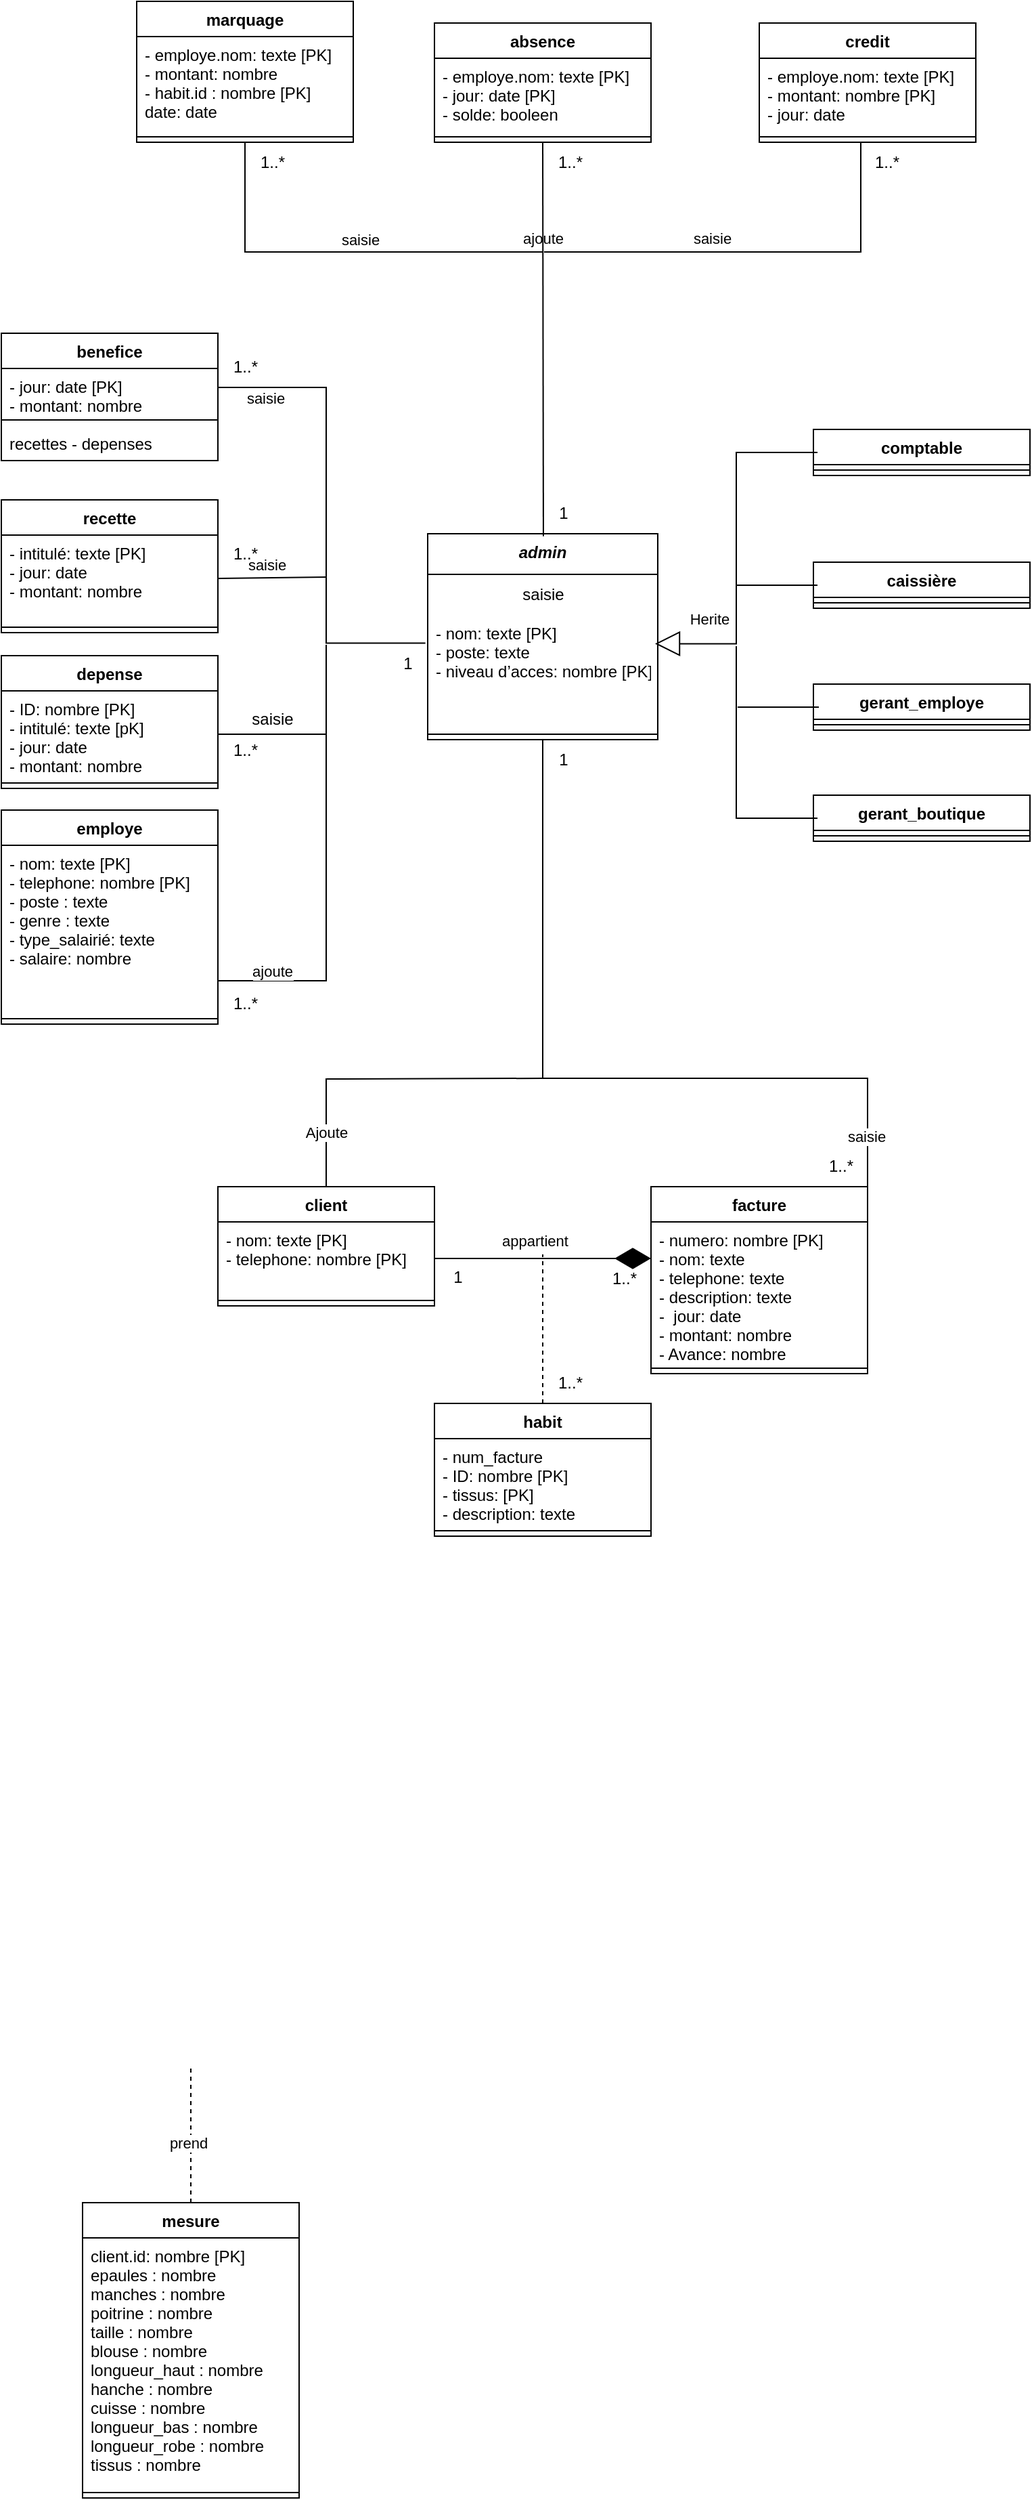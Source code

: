 <mxfile version="20.3.6" type="github"><diagram id="QCyq1W78da4xcTkChPyQ" name="Page-1"><mxGraphModel dx="1351" dy="921" grid="1" gridSize="10" guides="1" tooltips="1" connect="1" arrows="1" fold="1" page="1" pageScale="1" pageWidth="827" pageHeight="1169" math="0" shadow="0"><root><mxCell id="0"/><mxCell id="1" parent="0"/><mxCell id="_TaX_xxzgljEzu_Q7fat-3" value="comptable" style="swimlane;fontStyle=1;align=center;verticalAlign=top;childLayout=stackLayout;horizontal=1;startSize=26;horizontalStack=0;resizeParent=1;resizeParentMax=0;resizeLast=0;collapsible=1;marginBottom=0;" vertex="1" parent="1"><mxGeometry x="640" y="401" width="160" height="34" as="geometry"/></mxCell><mxCell id="_TaX_xxzgljEzu_Q7fat-5" value="" style="line;strokeWidth=1;fillColor=none;align=left;verticalAlign=middle;spacingTop=-1;spacingLeft=3;spacingRight=3;rotatable=0;labelPosition=right;points=[];portConstraint=eastwest;strokeColor=inherit;" vertex="1" parent="_TaX_xxzgljEzu_Q7fat-3"><mxGeometry y="26" width="160" height="8" as="geometry"/></mxCell><mxCell id="_TaX_xxzgljEzu_Q7fat-11" value="caissière" style="swimlane;fontStyle=1;align=center;verticalAlign=top;childLayout=stackLayout;horizontal=1;startSize=26;horizontalStack=0;resizeParent=1;resizeParentMax=0;resizeLast=0;collapsible=1;marginBottom=0;" vertex="1" parent="1"><mxGeometry x="640" y="499" width="160" height="34" as="geometry"/></mxCell><mxCell id="_TaX_xxzgljEzu_Q7fat-13" value="" style="line;strokeWidth=1;fillColor=none;align=left;verticalAlign=middle;spacingTop=-1;spacingLeft=3;spacingRight=3;rotatable=0;labelPosition=right;points=[];portConstraint=eastwest;strokeColor=inherit;" vertex="1" parent="_TaX_xxzgljEzu_Q7fat-11"><mxGeometry y="26" width="160" height="8" as="geometry"/></mxCell><mxCell id="_TaX_xxzgljEzu_Q7fat-15" value="gerant_boutique" style="swimlane;fontStyle=1;align=center;verticalAlign=top;childLayout=stackLayout;horizontal=1;startSize=26;horizontalStack=0;resizeParent=1;resizeParentMax=0;resizeLast=0;collapsible=1;marginBottom=0;" vertex="1" parent="1"><mxGeometry x="640" y="671" width="160" height="34" as="geometry"/></mxCell><mxCell id="_TaX_xxzgljEzu_Q7fat-17" value="" style="line;strokeWidth=1;fillColor=none;align=left;verticalAlign=middle;spacingTop=-1;spacingLeft=3;spacingRight=3;rotatable=0;labelPosition=right;points=[];portConstraint=eastwest;strokeColor=inherit;" vertex="1" parent="_TaX_xxzgljEzu_Q7fat-15"><mxGeometry y="26" width="160" height="8" as="geometry"/></mxCell><mxCell id="_TaX_xxzgljEzu_Q7fat-7" value="gerant_employe" style="swimlane;fontStyle=1;align=center;verticalAlign=top;childLayout=stackLayout;horizontal=1;startSize=26;horizontalStack=0;resizeParent=1;resizeParentMax=0;resizeLast=0;collapsible=1;marginBottom=0;" vertex="1" parent="1"><mxGeometry x="640" y="589" width="160" height="34" as="geometry"/></mxCell><mxCell id="_TaX_xxzgljEzu_Q7fat-9" value="" style="line;strokeWidth=1;fillColor=none;align=left;verticalAlign=middle;spacingTop=-1;spacingLeft=3;spacingRight=3;rotatable=0;labelPosition=right;points=[];portConstraint=eastwest;strokeColor=inherit;" vertex="1" parent="_TaX_xxzgljEzu_Q7fat-7"><mxGeometry y="26" width="160" height="8" as="geometry"/></mxCell><mxCell id="_TaX_xxzgljEzu_Q7fat-19" value="admin" style="swimlane;fontStyle=3;align=center;verticalAlign=top;childLayout=stackLayout;horizontal=1;startSize=30;horizontalStack=0;resizeParent=1;resizeParentMax=0;resizeLast=0;collapsible=1;marginBottom=0;" vertex="1" parent="1"><mxGeometry x="355" y="478" width="170" height="152" as="geometry"/></mxCell><mxCell id="_TaX_xxzgljEzu_Q7fat-108" value="saisie" style="text;html=1;align=center;verticalAlign=middle;resizable=0;points=[];autosize=1;strokeColor=none;fillColor=none;" vertex="1" parent="_TaX_xxzgljEzu_Q7fat-19"><mxGeometry y="30" width="170" height="30" as="geometry"/></mxCell><mxCell id="_TaX_xxzgljEzu_Q7fat-20" value="- nom: texte [PK]&#10;- poste: texte&#10;&#9;- niveau d’acces: nombre [PK]" style="text;strokeColor=none;fillColor=none;align=left;verticalAlign=top;spacingLeft=4;spacingRight=4;overflow=hidden;rotatable=0;points=[[0,0.5],[1,0.5]];portConstraint=eastwest;" vertex="1" parent="_TaX_xxzgljEzu_Q7fat-19"><mxGeometry y="60" width="170" height="84" as="geometry"/></mxCell><mxCell id="_TaX_xxzgljEzu_Q7fat-21" value="" style="line;strokeWidth=1;fillColor=none;align=left;verticalAlign=middle;spacingTop=-1;spacingLeft=3;spacingRight=3;rotatable=0;labelPosition=right;points=[];portConstraint=eastwest;strokeColor=inherit;" vertex="1" parent="_TaX_xxzgljEzu_Q7fat-19"><mxGeometry y="144" width="170" height="8" as="geometry"/></mxCell><mxCell id="_TaX_xxzgljEzu_Q7fat-23" value="facture" style="swimlane;fontStyle=1;align=center;verticalAlign=top;childLayout=stackLayout;horizontal=1;startSize=26;horizontalStack=0;resizeParent=1;resizeParentMax=0;resizeLast=0;collapsible=1;marginBottom=0;" vertex="1" parent="1"><mxGeometry x="520" y="960" width="160" height="138" as="geometry"/></mxCell><mxCell id="_TaX_xxzgljEzu_Q7fat-24" value="- numero: nombre [PK]&#10;- nom: texte&#10;- telephone: texte&#10;- description: texte&#10;-  jour: date&#10;&#9;- montant: nombre&#10;&#9;- Avance: nombre&#10;" style="text;strokeColor=none;fillColor=none;align=left;verticalAlign=top;spacingLeft=4;spacingRight=4;overflow=hidden;rotatable=0;points=[[0,0.5],[1,0.5]];portConstraint=eastwest;" vertex="1" parent="_TaX_xxzgljEzu_Q7fat-23"><mxGeometry y="26" width="160" height="104" as="geometry"/></mxCell><mxCell id="_TaX_xxzgljEzu_Q7fat-25" value="" style="line;strokeWidth=1;fillColor=none;align=left;verticalAlign=middle;spacingTop=-1;spacingLeft=3;spacingRight=3;rotatable=0;labelPosition=right;points=[];portConstraint=eastwest;strokeColor=inherit;" vertex="1" parent="_TaX_xxzgljEzu_Q7fat-23"><mxGeometry y="130" width="160" height="8" as="geometry"/></mxCell><mxCell id="_TaX_xxzgljEzu_Q7fat-27" value="client" style="swimlane;fontStyle=1;align=center;verticalAlign=top;childLayout=stackLayout;horizontal=1;startSize=26;horizontalStack=0;resizeParent=1;resizeParentMax=0;resizeLast=0;collapsible=1;marginBottom=0;" vertex="1" parent="1"><mxGeometry x="200" y="960" width="160" height="88" as="geometry"/></mxCell><mxCell id="_TaX_xxzgljEzu_Q7fat-28" value="- nom: texte [PK]&#10;- telephone: nombre [PK]" style="text;strokeColor=none;fillColor=none;align=left;verticalAlign=top;spacingLeft=4;spacingRight=4;overflow=hidden;rotatable=0;points=[[0,0.5],[1,0.5]];portConstraint=eastwest;" vertex="1" parent="_TaX_xxzgljEzu_Q7fat-27"><mxGeometry y="26" width="160" height="54" as="geometry"/></mxCell><mxCell id="_TaX_xxzgljEzu_Q7fat-29" value="" style="line;strokeWidth=1;fillColor=none;align=left;verticalAlign=middle;spacingTop=-1;spacingLeft=3;spacingRight=3;rotatable=0;labelPosition=right;points=[];portConstraint=eastwest;strokeColor=inherit;" vertex="1" parent="_TaX_xxzgljEzu_Q7fat-27"><mxGeometry y="80" width="160" height="8" as="geometry"/></mxCell><mxCell id="_TaX_xxzgljEzu_Q7fat-31" value="habit" style="swimlane;fontStyle=1;align=center;verticalAlign=top;childLayout=stackLayout;horizontal=1;startSize=26;horizontalStack=0;resizeParent=1;resizeParentMax=0;resizeLast=0;collapsible=1;marginBottom=0;" vertex="1" parent="1"><mxGeometry x="360" y="1120" width="160" height="98" as="geometry"/></mxCell><mxCell id="_TaX_xxzgljEzu_Q7fat-32" value="- num_facture&#10;- ID: nombre [PK]&#10;- tissus: [PK]&#10;- description: texte&#10;&#10;&#10;" style="text;strokeColor=none;fillColor=none;align=left;verticalAlign=top;spacingLeft=4;spacingRight=4;overflow=hidden;rotatable=0;points=[[0,0.5],[1,0.5]];portConstraint=eastwest;" vertex="1" parent="_TaX_xxzgljEzu_Q7fat-31"><mxGeometry y="26" width="160" height="64" as="geometry"/></mxCell><mxCell id="_TaX_xxzgljEzu_Q7fat-33" value="" style="line;strokeWidth=1;fillColor=none;align=left;verticalAlign=middle;spacingTop=-1;spacingLeft=3;spacingRight=3;rotatable=0;labelPosition=right;points=[];portConstraint=eastwest;strokeColor=inherit;" vertex="1" parent="_TaX_xxzgljEzu_Q7fat-31"><mxGeometry y="90" width="160" height="8" as="geometry"/></mxCell><mxCell id="_TaX_xxzgljEzu_Q7fat-35" value="mesure" style="swimlane;fontStyle=1;align=center;verticalAlign=top;childLayout=stackLayout;horizontal=1;startSize=26;horizontalStack=0;resizeParent=1;resizeParentMax=0;resizeLast=0;collapsible=1;marginBottom=0;" vertex="1" parent="1"><mxGeometry x="100" y="1710" width="160" height="218" as="geometry"/></mxCell><mxCell id="_TaX_xxzgljEzu_Q7fat-144" value="client.id: nombre [PK]&#10;epaules : nombre&#10;manches : nombre&#10;poitrine : nombre&#10;taille : nombre&#10;blouse : nombre&#10;longueur_haut : nombre&#10;hanche : nombre&#10;cuisse : nombre&#10;longueur_bas : nombre&#10;longueur_robe : nombre&#10;tissus : nombre&#10;&#10;" style="text;strokeColor=none;fillColor=none;align=left;verticalAlign=top;spacingLeft=4;spacingRight=4;overflow=hidden;rotatable=0;points=[[0,0.5],[1,0.5]];portConstraint=eastwest;" vertex="1" parent="_TaX_xxzgljEzu_Q7fat-35"><mxGeometry y="26" width="160" height="184" as="geometry"/></mxCell><mxCell id="_TaX_xxzgljEzu_Q7fat-37" value="" style="line;strokeWidth=1;fillColor=none;align=left;verticalAlign=middle;spacingTop=-1;spacingLeft=3;spacingRight=3;rotatable=0;labelPosition=right;points=[];portConstraint=eastwest;strokeColor=inherit;" vertex="1" parent="_TaX_xxzgljEzu_Q7fat-35"><mxGeometry y="210" width="160" height="8" as="geometry"/></mxCell><mxCell id="_TaX_xxzgljEzu_Q7fat-39" value="employe" style="swimlane;fontStyle=1;align=center;verticalAlign=top;childLayout=stackLayout;horizontal=1;startSize=26;horizontalStack=0;resizeParent=1;resizeParentMax=0;resizeLast=0;collapsible=1;marginBottom=0;" vertex="1" parent="1"><mxGeometry x="40" y="682" width="160" height="158" as="geometry"/></mxCell><mxCell id="_TaX_xxzgljEzu_Q7fat-40" value="- nom: texte [PK]&#10;- telephone: nombre [PK]&#10;- poste : texte&#10;- genre : texte&#10;- type_salairié: texte&#10;- salaire: nombre&#10;&#10;" style="text;strokeColor=none;fillColor=none;align=left;verticalAlign=top;spacingLeft=4;spacingRight=4;overflow=hidden;rotatable=0;points=[[0,0.5],[1,0.5]];portConstraint=eastwest;" vertex="1" parent="_TaX_xxzgljEzu_Q7fat-39"><mxGeometry y="26" width="160" height="124" as="geometry"/></mxCell><mxCell id="_TaX_xxzgljEzu_Q7fat-41" value="" style="line;strokeWidth=1;fillColor=none;align=left;verticalAlign=middle;spacingTop=-1;spacingLeft=3;spacingRight=3;rotatable=0;labelPosition=right;points=[];portConstraint=eastwest;strokeColor=inherit;" vertex="1" parent="_TaX_xxzgljEzu_Q7fat-39"><mxGeometry y="150" width="160" height="8" as="geometry"/></mxCell><mxCell id="_TaX_xxzgljEzu_Q7fat-43" value="depense" style="swimlane;fontStyle=1;align=center;verticalAlign=top;childLayout=stackLayout;horizontal=1;startSize=26;horizontalStack=0;resizeParent=1;resizeParentMax=0;resizeLast=0;collapsible=1;marginBottom=0;" vertex="1" parent="1"><mxGeometry x="40" y="568" width="160" height="98" as="geometry"/></mxCell><mxCell id="_TaX_xxzgljEzu_Q7fat-44" value="- ID: nombre [PK]&#10;- intitulé: texte [pK]&#10;- jour: date&#10;&#9;- montant: nombre&#10;" style="text;strokeColor=none;fillColor=none;align=left;verticalAlign=top;spacingLeft=4;spacingRight=4;overflow=hidden;rotatable=0;points=[[0,0.5],[1,0.5]];portConstraint=eastwest;" vertex="1" parent="_TaX_xxzgljEzu_Q7fat-43"><mxGeometry y="26" width="160" height="64" as="geometry"/></mxCell><mxCell id="_TaX_xxzgljEzu_Q7fat-45" value="" style="line;strokeWidth=1;fillColor=none;align=left;verticalAlign=middle;spacingTop=-1;spacingLeft=3;spacingRight=3;rotatable=0;labelPosition=right;points=[];portConstraint=eastwest;strokeColor=inherit;" vertex="1" parent="_TaX_xxzgljEzu_Q7fat-43"><mxGeometry y="90" width="160" height="8" as="geometry"/></mxCell><mxCell id="_TaX_xxzgljEzu_Q7fat-47" value="recette" style="swimlane;fontStyle=1;align=center;verticalAlign=top;childLayout=stackLayout;horizontal=1;startSize=26;horizontalStack=0;resizeParent=1;resizeParentMax=0;resizeLast=0;collapsible=1;marginBottom=0;" vertex="1" parent="1"><mxGeometry x="40" y="453" width="160" height="98" as="geometry"/></mxCell><mxCell id="_TaX_xxzgljEzu_Q7fat-48" value="- intitulé: texte [PK]&#10;- jour: date&#10;&#9;- montant: nombre&#10;" style="text;strokeColor=none;fillColor=none;align=left;verticalAlign=top;spacingLeft=4;spacingRight=4;overflow=hidden;rotatable=0;points=[[0,0.5],[1,0.5]];portConstraint=eastwest;" vertex="1" parent="_TaX_xxzgljEzu_Q7fat-47"><mxGeometry y="26" width="160" height="64" as="geometry"/></mxCell><mxCell id="_TaX_xxzgljEzu_Q7fat-49" value="" style="line;strokeWidth=1;fillColor=none;align=left;verticalAlign=middle;spacingTop=-1;spacingLeft=3;spacingRight=3;rotatable=0;labelPosition=right;points=[];portConstraint=eastwest;strokeColor=inherit;" vertex="1" parent="_TaX_xxzgljEzu_Q7fat-47"><mxGeometry y="90" width="160" height="8" as="geometry"/></mxCell><mxCell id="_TaX_xxzgljEzu_Q7fat-53" value="marquage" style="swimlane;fontStyle=1;align=center;verticalAlign=top;childLayout=stackLayout;horizontal=1;startSize=26;horizontalStack=0;resizeParent=1;resizeParentMax=0;resizeLast=0;collapsible=1;marginBottom=0;" vertex="1" parent="1"><mxGeometry x="140" y="85" width="160" height="104" as="geometry"/></mxCell><mxCell id="_TaX_xxzgljEzu_Q7fat-54" value="- employe.nom: texte [PK]&#10;- montant: nombre&#10;- habit.id : nombre [PK]&#10;date: date&#10;" style="text;strokeColor=none;fillColor=none;align=left;verticalAlign=top;spacingLeft=4;spacingRight=4;overflow=hidden;rotatable=0;points=[[0,0.5],[1,0.5]];portConstraint=eastwest;" vertex="1" parent="_TaX_xxzgljEzu_Q7fat-53"><mxGeometry y="26" width="160" height="70" as="geometry"/></mxCell><mxCell id="_TaX_xxzgljEzu_Q7fat-55" value="" style="line;strokeWidth=1;fillColor=none;align=left;verticalAlign=middle;spacingTop=-1;spacingLeft=3;spacingRight=3;rotatable=0;labelPosition=right;points=[];portConstraint=eastwest;strokeColor=inherit;" vertex="1" parent="_TaX_xxzgljEzu_Q7fat-53"><mxGeometry y="96" width="160" height="8" as="geometry"/></mxCell><mxCell id="_TaX_xxzgljEzu_Q7fat-57" value="absence" style="swimlane;fontStyle=1;align=center;verticalAlign=top;childLayout=stackLayout;horizontal=1;startSize=26;horizontalStack=0;resizeParent=1;resizeParentMax=0;resizeLast=0;collapsible=1;marginBottom=0;" vertex="1" parent="1"><mxGeometry x="360" y="101" width="160" height="88" as="geometry"/></mxCell><mxCell id="_TaX_xxzgljEzu_Q7fat-58" value="- employe.nom: texte [PK]&#10;- jour: date [PK]&#10;- solde: booleen &#10;&#10;" style="text;strokeColor=none;fillColor=none;align=left;verticalAlign=top;spacingLeft=4;spacingRight=4;overflow=hidden;rotatable=0;points=[[0,0.5],[1,0.5]];portConstraint=eastwest;" vertex="1" parent="_TaX_xxzgljEzu_Q7fat-57"><mxGeometry y="26" width="160" height="54" as="geometry"/></mxCell><mxCell id="_TaX_xxzgljEzu_Q7fat-59" value="" style="line;strokeWidth=1;fillColor=none;align=left;verticalAlign=middle;spacingTop=-1;spacingLeft=3;spacingRight=3;rotatable=0;labelPosition=right;points=[];portConstraint=eastwest;strokeColor=inherit;" vertex="1" parent="_TaX_xxzgljEzu_Q7fat-57"><mxGeometry y="80" width="160" height="8" as="geometry"/></mxCell><mxCell id="_TaX_xxzgljEzu_Q7fat-62" value="credit" style="swimlane;fontStyle=1;align=center;verticalAlign=top;childLayout=stackLayout;horizontal=1;startSize=26;horizontalStack=0;resizeParent=1;resizeParentMax=0;resizeLast=0;collapsible=1;marginBottom=0;" vertex="1" parent="1"><mxGeometry x="600" y="101" width="160" height="88" as="geometry"/></mxCell><mxCell id="_TaX_xxzgljEzu_Q7fat-63" value="- employe.nom: texte [PK]&#10;- montant: nombre [PK]&#10;- jour: date&#10;&#10;" style="text;strokeColor=none;fillColor=none;align=left;verticalAlign=top;spacingLeft=4;spacingRight=4;overflow=hidden;rotatable=0;points=[[0,0.5],[1,0.5]];portConstraint=eastwest;" vertex="1" parent="_TaX_xxzgljEzu_Q7fat-62"><mxGeometry y="26" width="160" height="54" as="geometry"/></mxCell><mxCell id="_TaX_xxzgljEzu_Q7fat-64" value="" style="line;strokeWidth=1;fillColor=none;align=left;verticalAlign=middle;spacingTop=-1;spacingLeft=3;spacingRight=3;rotatable=0;labelPosition=right;points=[];portConstraint=eastwest;strokeColor=inherit;" vertex="1" parent="_TaX_xxzgljEzu_Q7fat-62"><mxGeometry y="80" width="160" height="8" as="geometry"/></mxCell><mxCell id="_TaX_xxzgljEzu_Q7fat-68" value="benefice" style="swimlane;fontStyle=1;align=center;verticalAlign=top;childLayout=stackLayout;horizontal=1;startSize=26;horizontalStack=0;resizeParent=1;resizeParentMax=0;resizeLast=0;collapsible=1;marginBottom=0;" vertex="1" parent="1"><mxGeometry x="40" y="330" width="160" height="94" as="geometry"/></mxCell><mxCell id="_TaX_xxzgljEzu_Q7fat-69" value="- jour: date [PK]&#10;- montant: nombre" style="text;strokeColor=none;fillColor=none;align=left;verticalAlign=top;spacingLeft=4;spacingRight=4;overflow=hidden;rotatable=0;points=[[0,0.5],[1,0.5]];portConstraint=eastwest;" vertex="1" parent="_TaX_xxzgljEzu_Q7fat-68"><mxGeometry y="26" width="160" height="34" as="geometry"/></mxCell><mxCell id="_TaX_xxzgljEzu_Q7fat-70" value="" style="line;strokeWidth=1;fillColor=none;align=left;verticalAlign=middle;spacingTop=-1;spacingLeft=3;spacingRight=3;rotatable=0;labelPosition=right;points=[];portConstraint=eastwest;strokeColor=inherit;" vertex="1" parent="_TaX_xxzgljEzu_Q7fat-68"><mxGeometry y="60" width="160" height="8" as="geometry"/></mxCell><mxCell id="_TaX_xxzgljEzu_Q7fat-71" value="recettes - depenses" style="text;strokeColor=none;fillColor=none;align=left;verticalAlign=top;spacingLeft=4;spacingRight=4;overflow=hidden;rotatable=0;points=[[0,0.5],[1,0.5]];portConstraint=eastwest;" vertex="1" parent="_TaX_xxzgljEzu_Q7fat-68"><mxGeometry y="68" width="160" height="26" as="geometry"/></mxCell><mxCell id="_TaX_xxzgljEzu_Q7fat-72" value="Herite" style="endArrow=block;endSize=16;endFill=0;html=1;rounded=0;exitX=0;exitY=0.5;exitDx=0;exitDy=0;edgeStyle=orthogonalEdgeStyle;" edge="1" parent="1"><mxGeometry x="0.693" y="-18" width="160" relative="1" as="geometry"><mxPoint x="643" y="418" as="sourcePoint"/><mxPoint x="523" y="559.23" as="targetPoint"/><Array as="points"><mxPoint x="583" y="418"/><mxPoint x="583" y="559"/></Array><mxPoint as="offset"/></mxGeometry></mxCell><mxCell id="_TaX_xxzgljEzu_Q7fat-87" value="" style="endArrow=none;dashed=1;html=1;rounded=0;" edge="1" parent="1"><mxGeometry width="50" height="50" relative="1" as="geometry"><mxPoint x="180" y="1710" as="sourcePoint"/><mxPoint x="180" y="1610" as="targetPoint"/></mxGeometry></mxCell><mxCell id="_TaX_xxzgljEzu_Q7fat-88" value="prend" style="edgeLabel;html=1;align=center;verticalAlign=middle;resizable=0;points=[];" vertex="1" connectable="0" parent="_TaX_xxzgljEzu_Q7fat-87"><mxGeometry x="0.084" y="3" relative="1" as="geometry"><mxPoint x="1" y="10" as="offset"/></mxGeometry></mxCell><mxCell id="_TaX_xxzgljEzu_Q7fat-90" value="1" style="text;html=1;align=center;verticalAlign=middle;resizable=0;points=[];autosize=1;strokeColor=none;fillColor=none;" vertex="1" parent="1"><mxGeometry x="362" y="1012" width="30" height="30" as="geometry"/></mxCell><mxCell id="_TaX_xxzgljEzu_Q7fat-91" value="" style="endArrow=none;html=1;rounded=0;exitX=0;exitY=0.5;exitDx=0;exitDy=0;" edge="1" parent="1"><mxGeometry width="50" height="50" relative="1" as="geometry"><mxPoint x="643" y="688" as="sourcePoint"/><mxPoint x="583" y="561" as="targetPoint"/><Array as="points"><mxPoint x="583" y="688"/></Array></mxGeometry></mxCell><mxCell id="_TaX_xxzgljEzu_Q7fat-92" value="" style="endArrow=none;html=1;rounded=0;exitX=0;exitY=0.5;exitDx=0;exitDy=0;" edge="1" parent="1"><mxGeometry width="50" height="50" relative="1" as="geometry"><mxPoint x="643" y="516" as="sourcePoint"/><mxPoint x="590" y="516" as="targetPoint"/><Array as="points"><mxPoint x="583" y="516"/></Array></mxGeometry></mxCell><mxCell id="_TaX_xxzgljEzu_Q7fat-93" value="" style="endArrow=none;html=1;rounded=0;exitX=0;exitY=0.5;exitDx=0;exitDy=0;" edge="1" parent="1"><mxGeometry width="50" height="50" relative="1" as="geometry"><mxPoint x="644" y="606" as="sourcePoint"/><mxPoint x="584" y="606" as="targetPoint"/><Array as="points"><mxPoint x="584" y="606"/></Array></mxGeometry></mxCell><mxCell id="_TaX_xxzgljEzu_Q7fat-94" value="" style="endArrow=none;html=1;rounded=0;entryX=0.5;entryY=1;entryDx=0;entryDy=0;exitX=0.5;exitY=0;exitDx=0;exitDy=0;edgeStyle=orthogonalEdgeStyle;" edge="1" parent="1" source="_TaX_xxzgljEzu_Q7fat-23" target="_TaX_xxzgljEzu_Q7fat-19"><mxGeometry width="50" height="50" relative="1" as="geometry"><mxPoint x="350" y="820" as="sourcePoint"/><mxPoint x="400" y="770" as="targetPoint"/><Array as="points"><mxPoint x="680" y="960"/><mxPoint x="680" y="880"/><mxPoint x="440" y="880"/></Array></mxGeometry></mxCell><mxCell id="_TaX_xxzgljEzu_Q7fat-97" value="1..*" style="text;html=1;align=center;verticalAlign=middle;resizable=0;points=[];autosize=1;strokeColor=none;fillColor=none;" vertex="1" parent="1"><mxGeometry x="640" y="930" width="40" height="30" as="geometry"/></mxCell><mxCell id="_TaX_xxzgljEzu_Q7fat-99" value="1" style="text;html=1;align=center;verticalAlign=middle;resizable=0;points=[];autosize=1;strokeColor=none;fillColor=none;" vertex="1" parent="1"><mxGeometry x="440" y="630" width="30" height="30" as="geometry"/></mxCell><mxCell id="_TaX_xxzgljEzu_Q7fat-100" value="1..*" style="text;html=1;align=center;verticalAlign=middle;resizable=0;points=[];autosize=1;strokeColor=none;fillColor=none;" vertex="1" parent="1"><mxGeometry x="480" y="1013" width="40" height="30" as="geometry"/></mxCell><mxCell id="_TaX_xxzgljEzu_Q7fat-102" value="" style="endArrow=none;html=1;rounded=0;entryX=1;entryY=0.5;entryDx=0;entryDy=0;exitX=0.577;exitY=-0.174;exitDx=0;exitDy=0;exitPerimeter=0;edgeStyle=orthogonalEdgeStyle;" edge="1" parent="1" target="_TaX_xxzgljEzu_Q7fat-69"><mxGeometry width="50" height="50" relative="1" as="geometry"><mxPoint x="353.31" y="558.78" as="sourcePoint"/><mxPoint x="410" y="430" as="targetPoint"/><Array as="points"><mxPoint x="280" y="559"/><mxPoint x="280" y="370"/><mxPoint x="200" y="370"/></Array></mxGeometry></mxCell><mxCell id="_TaX_xxzgljEzu_Q7fat-106" value="saisie" style="edgeLabel;html=1;align=center;verticalAlign=middle;resizable=0;points=[];" vertex="1" connectable="0" parent="_TaX_xxzgljEzu_Q7fat-102"><mxGeometry x="0.191" y="-2" relative="1" as="geometry"><mxPoint x="-47" y="-49" as="offset"/></mxGeometry></mxCell><mxCell id="_TaX_xxzgljEzu_Q7fat-154" value="saisie" style="edgeLabel;html=1;align=center;verticalAlign=middle;resizable=0;points=[];" vertex="1" connectable="0" parent="_TaX_xxzgljEzu_Q7fat-102"><mxGeometry x="0.191" y="-2" relative="1" as="geometry"><mxPoint x="-46" y="74" as="offset"/></mxGeometry></mxCell><mxCell id="_TaX_xxzgljEzu_Q7fat-105" value="" style="endArrow=none;html=1;rounded=0;entryX=1;entryY=0.5;entryDx=0;entryDy=0;edgeStyle=orthogonalEdgeStyle;" edge="1" parent="1" target="_TaX_xxzgljEzu_Q7fat-40"><mxGeometry width="50" height="50" relative="1" as="geometry"><mxPoint x="280" y="560" as="sourcePoint"/><mxPoint x="210.0" y="590" as="targetPoint"/><Array as="points"><mxPoint x="280" y="808"/></Array></mxGeometry></mxCell><mxCell id="_TaX_xxzgljEzu_Q7fat-109" value="ajoute" style="edgeLabel;html=1;align=center;verticalAlign=middle;resizable=0;points=[];" vertex="1" connectable="0" parent="_TaX_xxzgljEzu_Q7fat-105"><mxGeometry x="0.248" y="-3" relative="1" as="geometry"><mxPoint x="-37" y="12" as="offset"/></mxGeometry></mxCell><mxCell id="_TaX_xxzgljEzu_Q7fat-110" value="" style="endArrow=none;html=1;rounded=0;entryX=0.5;entryY=1;entryDx=0;entryDy=0;startArrow=none;edgeStyle=orthogonalEdgeStyle;" edge="1" parent="1" target="_TaX_xxzgljEzu_Q7fat-53"><mxGeometry width="50" height="50" relative="1" as="geometry"><mxPoint x="440" y="270" as="sourcePoint"/><mxPoint x="270" y="190" as="targetPoint"/><Array as="points"><mxPoint x="220" y="270"/></Array></mxGeometry></mxCell><mxCell id="_TaX_xxzgljEzu_Q7fat-119" value="saisie" style="edgeLabel;html=1;align=center;verticalAlign=middle;resizable=0;points=[];" vertex="1" connectable="0" parent="_TaX_xxzgljEzu_Q7fat-110"><mxGeometry x="0.133" y="1" relative="1" as="geometry"><mxPoint x="35" y="-10" as="offset"/></mxGeometry></mxCell><mxCell id="_TaX_xxzgljEzu_Q7fat-120" value="saisie" style="edgeLabel;html=1;align=center;verticalAlign=middle;resizable=0;points=[];" vertex="1" connectable="0" parent="_TaX_xxzgljEzu_Q7fat-110"><mxGeometry x="0.133" y="1" relative="1" as="geometry"><mxPoint x="295" y="-11" as="offset"/></mxGeometry></mxCell><mxCell id="_TaX_xxzgljEzu_Q7fat-121" value="ajoute" style="edgeLabel;html=1;align=center;verticalAlign=middle;resizable=0;points=[];" vertex="1" connectable="0" parent="_TaX_xxzgljEzu_Q7fat-110"><mxGeometry x="0.133" y="1" relative="1" as="geometry"><mxPoint x="170" y="-11" as="offset"/></mxGeometry></mxCell><mxCell id="_TaX_xxzgljEzu_Q7fat-113" value="" style="endArrow=none;html=1;rounded=0;exitX=0.016;exitY=1.062;exitDx=0;exitDy=0;exitPerimeter=0;" edge="1" parent="1" source="_TaX_xxzgljEzu_Q7fat-134" target="_TaX_xxzgljEzu_Q7fat-59"><mxGeometry width="50" height="50" relative="1" as="geometry"><mxPoint x="410" y="310" as="sourcePoint"/><mxPoint x="440" y="170" as="targetPoint"/></mxGeometry></mxCell><mxCell id="_TaX_xxzgljEzu_Q7fat-114" value="" style="endArrow=none;html=1;rounded=0;entryX=0.5;entryY=1;entryDx=0;entryDy=0;edgeStyle=orthogonalEdgeStyle;" edge="1" parent="1" target="_TaX_xxzgljEzu_Q7fat-62"><mxGeometry width="50" height="50" relative="1" as="geometry"><mxPoint x="441" y="270" as="sourcePoint"/><mxPoint x="217.76" y="145.208" as="targetPoint"/><Array as="points"><mxPoint x="441" y="270"/><mxPoint x="675" y="270"/></Array></mxGeometry></mxCell><mxCell id="_TaX_xxzgljEzu_Q7fat-122" value="" style="endArrow=none;html=1;rounded=0;entryX=1;entryY=0.5;entryDx=0;entryDy=0;startArrow=none;" edge="1" parent="1" target="_TaX_xxzgljEzu_Q7fat-48"><mxGeometry width="50" height="50" relative="1" as="geometry"><mxPoint x="280" y="510" as="sourcePoint"/><mxPoint x="200.0" y="477" as="targetPoint"/></mxGeometry></mxCell><mxCell id="_TaX_xxzgljEzu_Q7fat-117" value="saisie" style="text;html=1;align=center;verticalAlign=middle;resizable=0;points=[];autosize=1;strokeColor=none;fillColor=none;" vertex="1" parent="1"><mxGeometry x="215" y="600" width="50" height="30" as="geometry"/></mxCell><mxCell id="_TaX_xxzgljEzu_Q7fat-124" value="" style="endArrow=none;html=1;rounded=0;entryX=1;entryY=0.5;entryDx=0;entryDy=0;" edge="1" parent="1" target="_TaX_xxzgljEzu_Q7fat-44"><mxGeometry width="50" height="50" relative="1" as="geometry"><mxPoint x="280" y="626" as="sourcePoint"/><mxPoint x="200.0" y="637" as="targetPoint"/></mxGeometry></mxCell><mxCell id="_TaX_xxzgljEzu_Q7fat-134" value="1" style="text;html=1;align=center;verticalAlign=middle;resizable=0;points=[];autosize=1;strokeColor=none;fillColor=none;" vertex="1" parent="1"><mxGeometry x="440" y="448" width="30" height="30" as="geometry"/></mxCell><mxCell id="_TaX_xxzgljEzu_Q7fat-137" value="1..*" style="text;html=1;align=center;verticalAlign=middle;resizable=0;points=[];autosize=1;strokeColor=none;fillColor=none;" vertex="1" parent="1"><mxGeometry x="200" y="810" width="40" height="30" as="geometry"/></mxCell><mxCell id="_TaX_xxzgljEzu_Q7fat-138" value="1..*" style="text;html=1;align=center;verticalAlign=middle;resizable=0;points=[];autosize=1;strokeColor=none;fillColor=none;" vertex="1" parent="1"><mxGeometry x="200" y="623" width="40" height="30" as="geometry"/></mxCell><mxCell id="_TaX_xxzgljEzu_Q7fat-139" value="1..*" style="text;html=1;align=center;verticalAlign=middle;resizable=0;points=[];autosize=1;strokeColor=none;fillColor=none;" vertex="1" parent="1"><mxGeometry x="200" y="478" width="40" height="30" as="geometry"/></mxCell><mxCell id="_TaX_xxzgljEzu_Q7fat-140" value="1..*" style="text;html=1;align=center;verticalAlign=middle;resizable=0;points=[];autosize=1;strokeColor=none;fillColor=none;" vertex="1" parent="1"><mxGeometry x="200" y="340" width="40" height="30" as="geometry"/></mxCell><mxCell id="_TaX_xxzgljEzu_Q7fat-141" value="1..*" style="text;html=1;align=center;verticalAlign=middle;resizable=0;points=[];autosize=1;strokeColor=none;fillColor=none;" vertex="1" parent="1"><mxGeometry x="220" y="189" width="40" height="30" as="geometry"/></mxCell><mxCell id="_TaX_xxzgljEzu_Q7fat-142" value="1..*" style="text;html=1;align=center;verticalAlign=middle;resizable=0;points=[];autosize=1;strokeColor=none;fillColor=none;" vertex="1" parent="1"><mxGeometry x="440" y="189" width="40" height="30" as="geometry"/></mxCell><mxCell id="_TaX_xxzgljEzu_Q7fat-143" value="1..*" style="text;html=1;align=center;verticalAlign=middle;resizable=0;points=[];autosize=1;strokeColor=none;fillColor=none;" vertex="1" parent="1"><mxGeometry x="674" y="189" width="40" height="30" as="geometry"/></mxCell><mxCell id="_TaX_xxzgljEzu_Q7fat-152" value="1" style="text;html=1;align=center;verticalAlign=middle;resizable=0;points=[];autosize=1;strokeColor=none;fillColor=none;" vertex="1" parent="1"><mxGeometry x="325" y="559" width="30" height="30" as="geometry"/></mxCell><mxCell id="_TaX_xxzgljEzu_Q7fat-155" value="" style="endArrow=none;dashed=1;html=1;rounded=0;" edge="1" parent="1"><mxGeometry width="50" height="50" relative="1" as="geometry"><mxPoint x="440" y="1120" as="sourcePoint"/><mxPoint x="440" y="1010" as="targetPoint"/></mxGeometry></mxCell><mxCell id="_TaX_xxzgljEzu_Q7fat-156" value="Ajoute" style="endArrow=none;html=1;rounded=0;entryX=0.5;entryY=0;entryDx=0;entryDy=0;edgeStyle=orthogonalEdgeStyle;" edge="1" parent="1" target="_TaX_xxzgljEzu_Q7fat-27"><mxGeometry x="0.667" width="50" height="50" relative="1" as="geometry"><mxPoint x="440" y="880" as="sourcePoint"/><mxPoint x="440" y="810" as="targetPoint"/><mxPoint as="offset"/></mxGeometry></mxCell><mxCell id="_TaX_xxzgljEzu_Q7fat-81" value="" style="endArrow=diamondThin;endFill=1;endSize=24;html=1;rounded=0;exitX=1;exitY=0.5;exitDx=0;exitDy=0;" edge="1" parent="1" source="_TaX_xxzgljEzu_Q7fat-28"><mxGeometry width="160" relative="1" as="geometry"><mxPoint x="570" y="1050" as="sourcePoint"/><mxPoint x="520" y="1013" as="targetPoint"/></mxGeometry></mxCell><mxCell id="_TaX_xxzgljEzu_Q7fat-82" value="appartient" style="edgeLabel;html=1;align=center;verticalAlign=middle;resizable=0;points=[];" vertex="1" connectable="0" parent="_TaX_xxzgljEzu_Q7fat-81"><mxGeometry x="-0.245" relative="1" as="geometry"><mxPoint x="13" y="-13" as="offset"/></mxGeometry></mxCell><mxCell id="_TaX_xxzgljEzu_Q7fat-159" value="saisie" style="edgeLabel;html=1;align=center;verticalAlign=middle;resizable=0;points=[];" vertex="1" connectable="0" parent="1"><mxGeometry x="539.996" y="840.0" as="geometry"><mxPoint x="139" y="83" as="offset"/></mxGeometry></mxCell><mxCell id="_TaX_xxzgljEzu_Q7fat-160" value="1..*" style="text;html=1;align=center;verticalAlign=middle;resizable=0;points=[];autosize=1;strokeColor=none;fillColor=none;" vertex="1" parent="1"><mxGeometry x="440" y="1090" width="40" height="30" as="geometry"/></mxCell></root></mxGraphModel></diagram></mxfile>